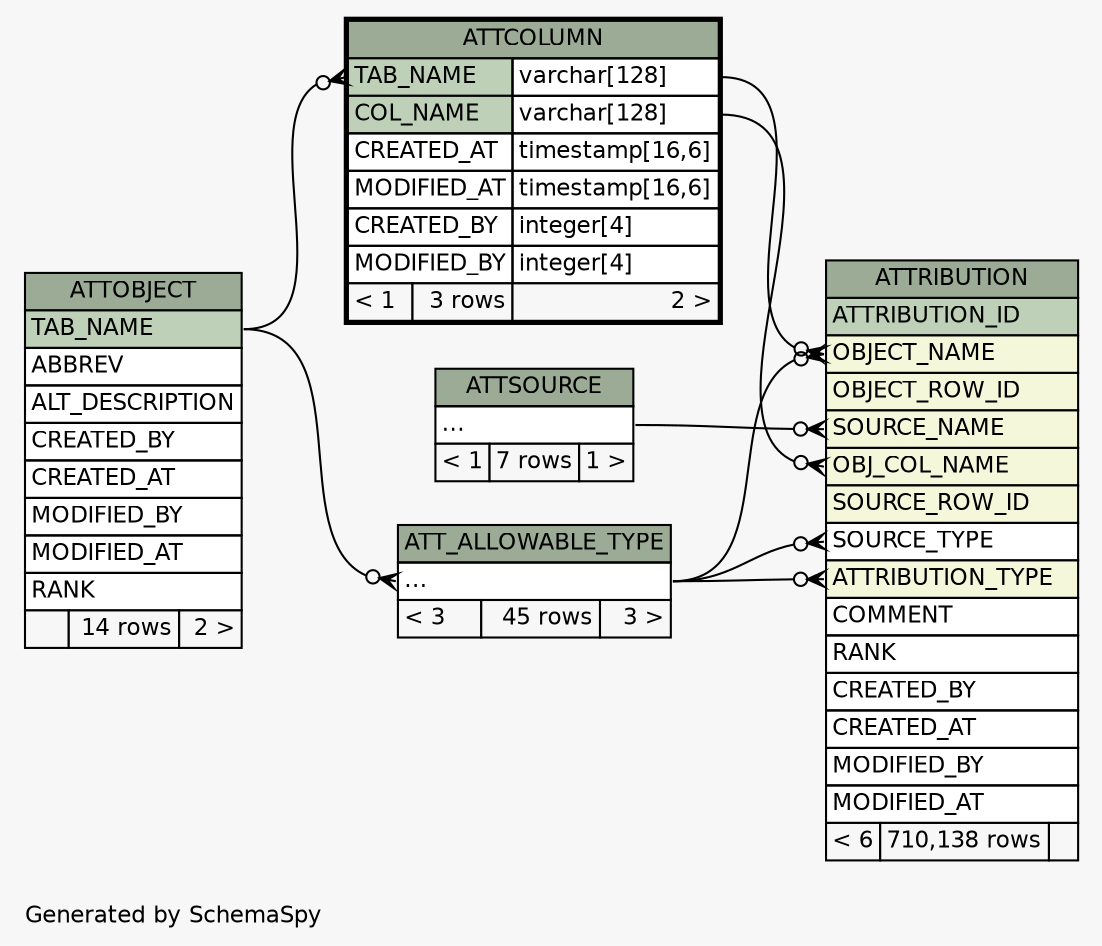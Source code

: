 // dot 2.38.0 on Windows 10 10.0
// SchemaSpy rev Unknown
digraph "twoDegreesRelationshipsDiagram" {
  graph [
    rankdir="RL"
    bgcolor="#f7f7f7"
    label="\nGenerated by SchemaSpy"
    labeljust="l"
    nodesep="0.18"
    ranksep="0.46"
    fontname="Helvetica"
    fontsize="11"
  ];
  node [
    fontname="Helvetica"
    fontsize="11"
    shape="plaintext"
  ];
  edge [
    arrowsize="0.8"
  ];
  "ATT_ALLOWABLE_TYPE":"elipses":w -> "ATTOBJECT":"TAB_NAME":e [arrowhead=none dir=back arrowtail=crowodot];
  "ATTCOLUMN":"TAB_NAME":w -> "ATTOBJECT":"TAB_NAME":e [arrowhead=none dir=back arrowtail=crowodot];
  "ATTRIBUTION":"ATTRIBUTION_TYPE":w -> "ATT_ALLOWABLE_TYPE":"elipses":e [arrowhead=none dir=back arrowtail=crowodot];
  "ATTRIBUTION":"OBJ_COL_NAME":w -> "ATTCOLUMN":"COL_NAME.type":e [arrowhead=none dir=back arrowtail=crowodot];
  "ATTRIBUTION":"OBJECT_NAME":w -> "ATT_ALLOWABLE_TYPE":"elipses":e [arrowhead=none dir=back arrowtail=crowodot];
  "ATTRIBUTION":"OBJECT_NAME":w -> "ATTCOLUMN":"TAB_NAME.type":e [arrowhead=none dir=back arrowtail=crowodot];
  "ATTRIBUTION":"SOURCE_NAME":w -> "ATTSOURCE":"elipses":e [arrowhead=none dir=back arrowtail=crowodot];
  "ATTRIBUTION":"SOURCE_TYPE":w -> "ATT_ALLOWABLE_TYPE":"elipses":e [arrowhead=none dir=back arrowtail=crowodot];
  "ATT_ALLOWABLE_TYPE" [
    label=<
    <TABLE BORDER="0" CELLBORDER="1" CELLSPACING="0" BGCOLOR="#ffffff">
      <TR><TD COLSPAN="3" BGCOLOR="#9bab96" ALIGN="CENTER">ATT_ALLOWABLE_TYPE</TD></TR>
      <TR><TD PORT="elipses" COLSPAN="3" ALIGN="LEFT">...</TD></TR>
      <TR><TD ALIGN="LEFT" BGCOLOR="#f7f7f7">&lt; 3</TD><TD ALIGN="RIGHT" BGCOLOR="#f7f7f7">45 rows</TD><TD ALIGN="RIGHT" BGCOLOR="#f7f7f7">3 &gt;</TD></TR>
    </TABLE>>
    URL="ATT_ALLOWABLE_TYPE.html"
    tooltip="ATT_ALLOWABLE_TYPE"
  ];
  "ATTCOLUMN" [
    label=<
    <TABLE BORDER="2" CELLBORDER="1" CELLSPACING="0" BGCOLOR="#ffffff">
      <TR><TD COLSPAN="3" BGCOLOR="#9bab96" ALIGN="CENTER">ATTCOLUMN</TD></TR>
      <TR><TD PORT="TAB_NAME" COLSPAN="2" BGCOLOR="#bed1b8" ALIGN="LEFT">TAB_NAME</TD><TD PORT="TAB_NAME.type" ALIGN="LEFT">varchar[128]</TD></TR>
      <TR><TD PORT="COL_NAME" COLSPAN="2" BGCOLOR="#bed1b8" ALIGN="LEFT">COL_NAME</TD><TD PORT="COL_NAME.type" ALIGN="LEFT">varchar[128]</TD></TR>
      <TR><TD PORT="CREATED_AT" COLSPAN="2" ALIGN="LEFT">CREATED_AT</TD><TD PORT="CREATED_AT.type" ALIGN="LEFT">timestamp[16,6]</TD></TR>
      <TR><TD PORT="MODIFIED_AT" COLSPAN="2" ALIGN="LEFT">MODIFIED_AT</TD><TD PORT="MODIFIED_AT.type" ALIGN="LEFT">timestamp[16,6]</TD></TR>
      <TR><TD PORT="CREATED_BY" COLSPAN="2" ALIGN="LEFT">CREATED_BY</TD><TD PORT="CREATED_BY.type" ALIGN="LEFT">integer[4]</TD></TR>
      <TR><TD PORT="MODIFIED_BY" COLSPAN="2" ALIGN="LEFT">MODIFIED_BY</TD><TD PORT="MODIFIED_BY.type" ALIGN="LEFT">integer[4]</TD></TR>
      <TR><TD ALIGN="LEFT" BGCOLOR="#f7f7f7">&lt; 1</TD><TD ALIGN="RIGHT" BGCOLOR="#f7f7f7">3 rows</TD><TD ALIGN="RIGHT" BGCOLOR="#f7f7f7">2 &gt;</TD></TR>
    </TABLE>>
    URL="ATTCOLUMN.html"
    tooltip="ATTCOLUMN"
  ];
  "ATTOBJECT" [
    label=<
    <TABLE BORDER="0" CELLBORDER="1" CELLSPACING="0" BGCOLOR="#ffffff">
      <TR><TD COLSPAN="3" BGCOLOR="#9bab96" ALIGN="CENTER">ATTOBJECT</TD></TR>
      <TR><TD PORT="TAB_NAME" COLSPAN="3" BGCOLOR="#bed1b8" ALIGN="LEFT">TAB_NAME</TD></TR>
      <TR><TD PORT="ABBREV" COLSPAN="3" ALIGN="LEFT">ABBREV</TD></TR>
      <TR><TD PORT="ALT_DESCRIPTION" COLSPAN="3" ALIGN="LEFT">ALT_DESCRIPTION</TD></TR>
      <TR><TD PORT="CREATED_BY" COLSPAN="3" ALIGN="LEFT">CREATED_BY</TD></TR>
      <TR><TD PORT="CREATED_AT" COLSPAN="3" ALIGN="LEFT">CREATED_AT</TD></TR>
      <TR><TD PORT="MODIFIED_BY" COLSPAN="3" ALIGN="LEFT">MODIFIED_BY</TD></TR>
      <TR><TD PORT="MODIFIED_AT" COLSPAN="3" ALIGN="LEFT">MODIFIED_AT</TD></TR>
      <TR><TD PORT="RANK" COLSPAN="3" ALIGN="LEFT">RANK</TD></TR>
      <TR><TD ALIGN="LEFT" BGCOLOR="#f7f7f7">  </TD><TD ALIGN="RIGHT" BGCOLOR="#f7f7f7">14 rows</TD><TD ALIGN="RIGHT" BGCOLOR="#f7f7f7">2 &gt;</TD></TR>
    </TABLE>>
    URL="ATTOBJECT.html"
    tooltip="ATTOBJECT"
  ];
  "ATTRIBUTION" [
    label=<
    <TABLE BORDER="0" CELLBORDER="1" CELLSPACING="0" BGCOLOR="#ffffff">
      <TR><TD COLSPAN="3" BGCOLOR="#9bab96" ALIGN="CENTER">ATTRIBUTION</TD></TR>
      <TR><TD PORT="ATTRIBUTION_ID" COLSPAN="3" BGCOLOR="#bed1b8" ALIGN="LEFT">ATTRIBUTION_ID</TD></TR>
      <TR><TD PORT="OBJECT_NAME" COLSPAN="3" BGCOLOR="#f4f7da" ALIGN="LEFT">OBJECT_NAME</TD></TR>
      <TR><TD PORT="OBJECT_ROW_ID" COLSPAN="3" BGCOLOR="#f4f7da" ALIGN="LEFT">OBJECT_ROW_ID</TD></TR>
      <TR><TD PORT="SOURCE_NAME" COLSPAN="3" BGCOLOR="#f4f7da" ALIGN="LEFT">SOURCE_NAME</TD></TR>
      <TR><TD PORT="OBJ_COL_NAME" COLSPAN="3" BGCOLOR="#f4f7da" ALIGN="LEFT">OBJ_COL_NAME</TD></TR>
      <TR><TD PORT="SOURCE_ROW_ID" COLSPAN="3" BGCOLOR="#f4f7da" ALIGN="LEFT">SOURCE_ROW_ID</TD></TR>
      <TR><TD PORT="SOURCE_TYPE" COLSPAN="3" ALIGN="LEFT">SOURCE_TYPE</TD></TR>
      <TR><TD PORT="ATTRIBUTION_TYPE" COLSPAN="3" BGCOLOR="#f4f7da" ALIGN="LEFT">ATTRIBUTION_TYPE</TD></TR>
      <TR><TD PORT="COMMENT" COLSPAN="3" ALIGN="LEFT">COMMENT</TD></TR>
      <TR><TD PORT="RANK" COLSPAN="3" ALIGN="LEFT">RANK</TD></TR>
      <TR><TD PORT="CREATED_BY" COLSPAN="3" ALIGN="LEFT">CREATED_BY</TD></TR>
      <TR><TD PORT="CREATED_AT" COLSPAN="3" ALIGN="LEFT">CREATED_AT</TD></TR>
      <TR><TD PORT="MODIFIED_BY" COLSPAN="3" ALIGN="LEFT">MODIFIED_BY</TD></TR>
      <TR><TD PORT="MODIFIED_AT" COLSPAN="3" ALIGN="LEFT">MODIFIED_AT</TD></TR>
      <TR><TD ALIGN="LEFT" BGCOLOR="#f7f7f7">&lt; 6</TD><TD ALIGN="RIGHT" BGCOLOR="#f7f7f7">710,138 rows</TD><TD ALIGN="RIGHT" BGCOLOR="#f7f7f7">  </TD></TR>
    </TABLE>>
    URL="ATTRIBUTION.html"
    tooltip="ATTRIBUTION"
  ];
  "ATTSOURCE" [
    label=<
    <TABLE BORDER="0" CELLBORDER="1" CELLSPACING="0" BGCOLOR="#ffffff">
      <TR><TD COLSPAN="3" BGCOLOR="#9bab96" ALIGN="CENTER">ATTSOURCE</TD></TR>
      <TR><TD PORT="elipses" COLSPAN="3" ALIGN="LEFT">...</TD></TR>
      <TR><TD ALIGN="LEFT" BGCOLOR="#f7f7f7">&lt; 1</TD><TD ALIGN="RIGHT" BGCOLOR="#f7f7f7">7 rows</TD><TD ALIGN="RIGHT" BGCOLOR="#f7f7f7">1 &gt;</TD></TR>
    </TABLE>>
    URL="ATTSOURCE.html"
    tooltip="ATTSOURCE"
  ];
}
